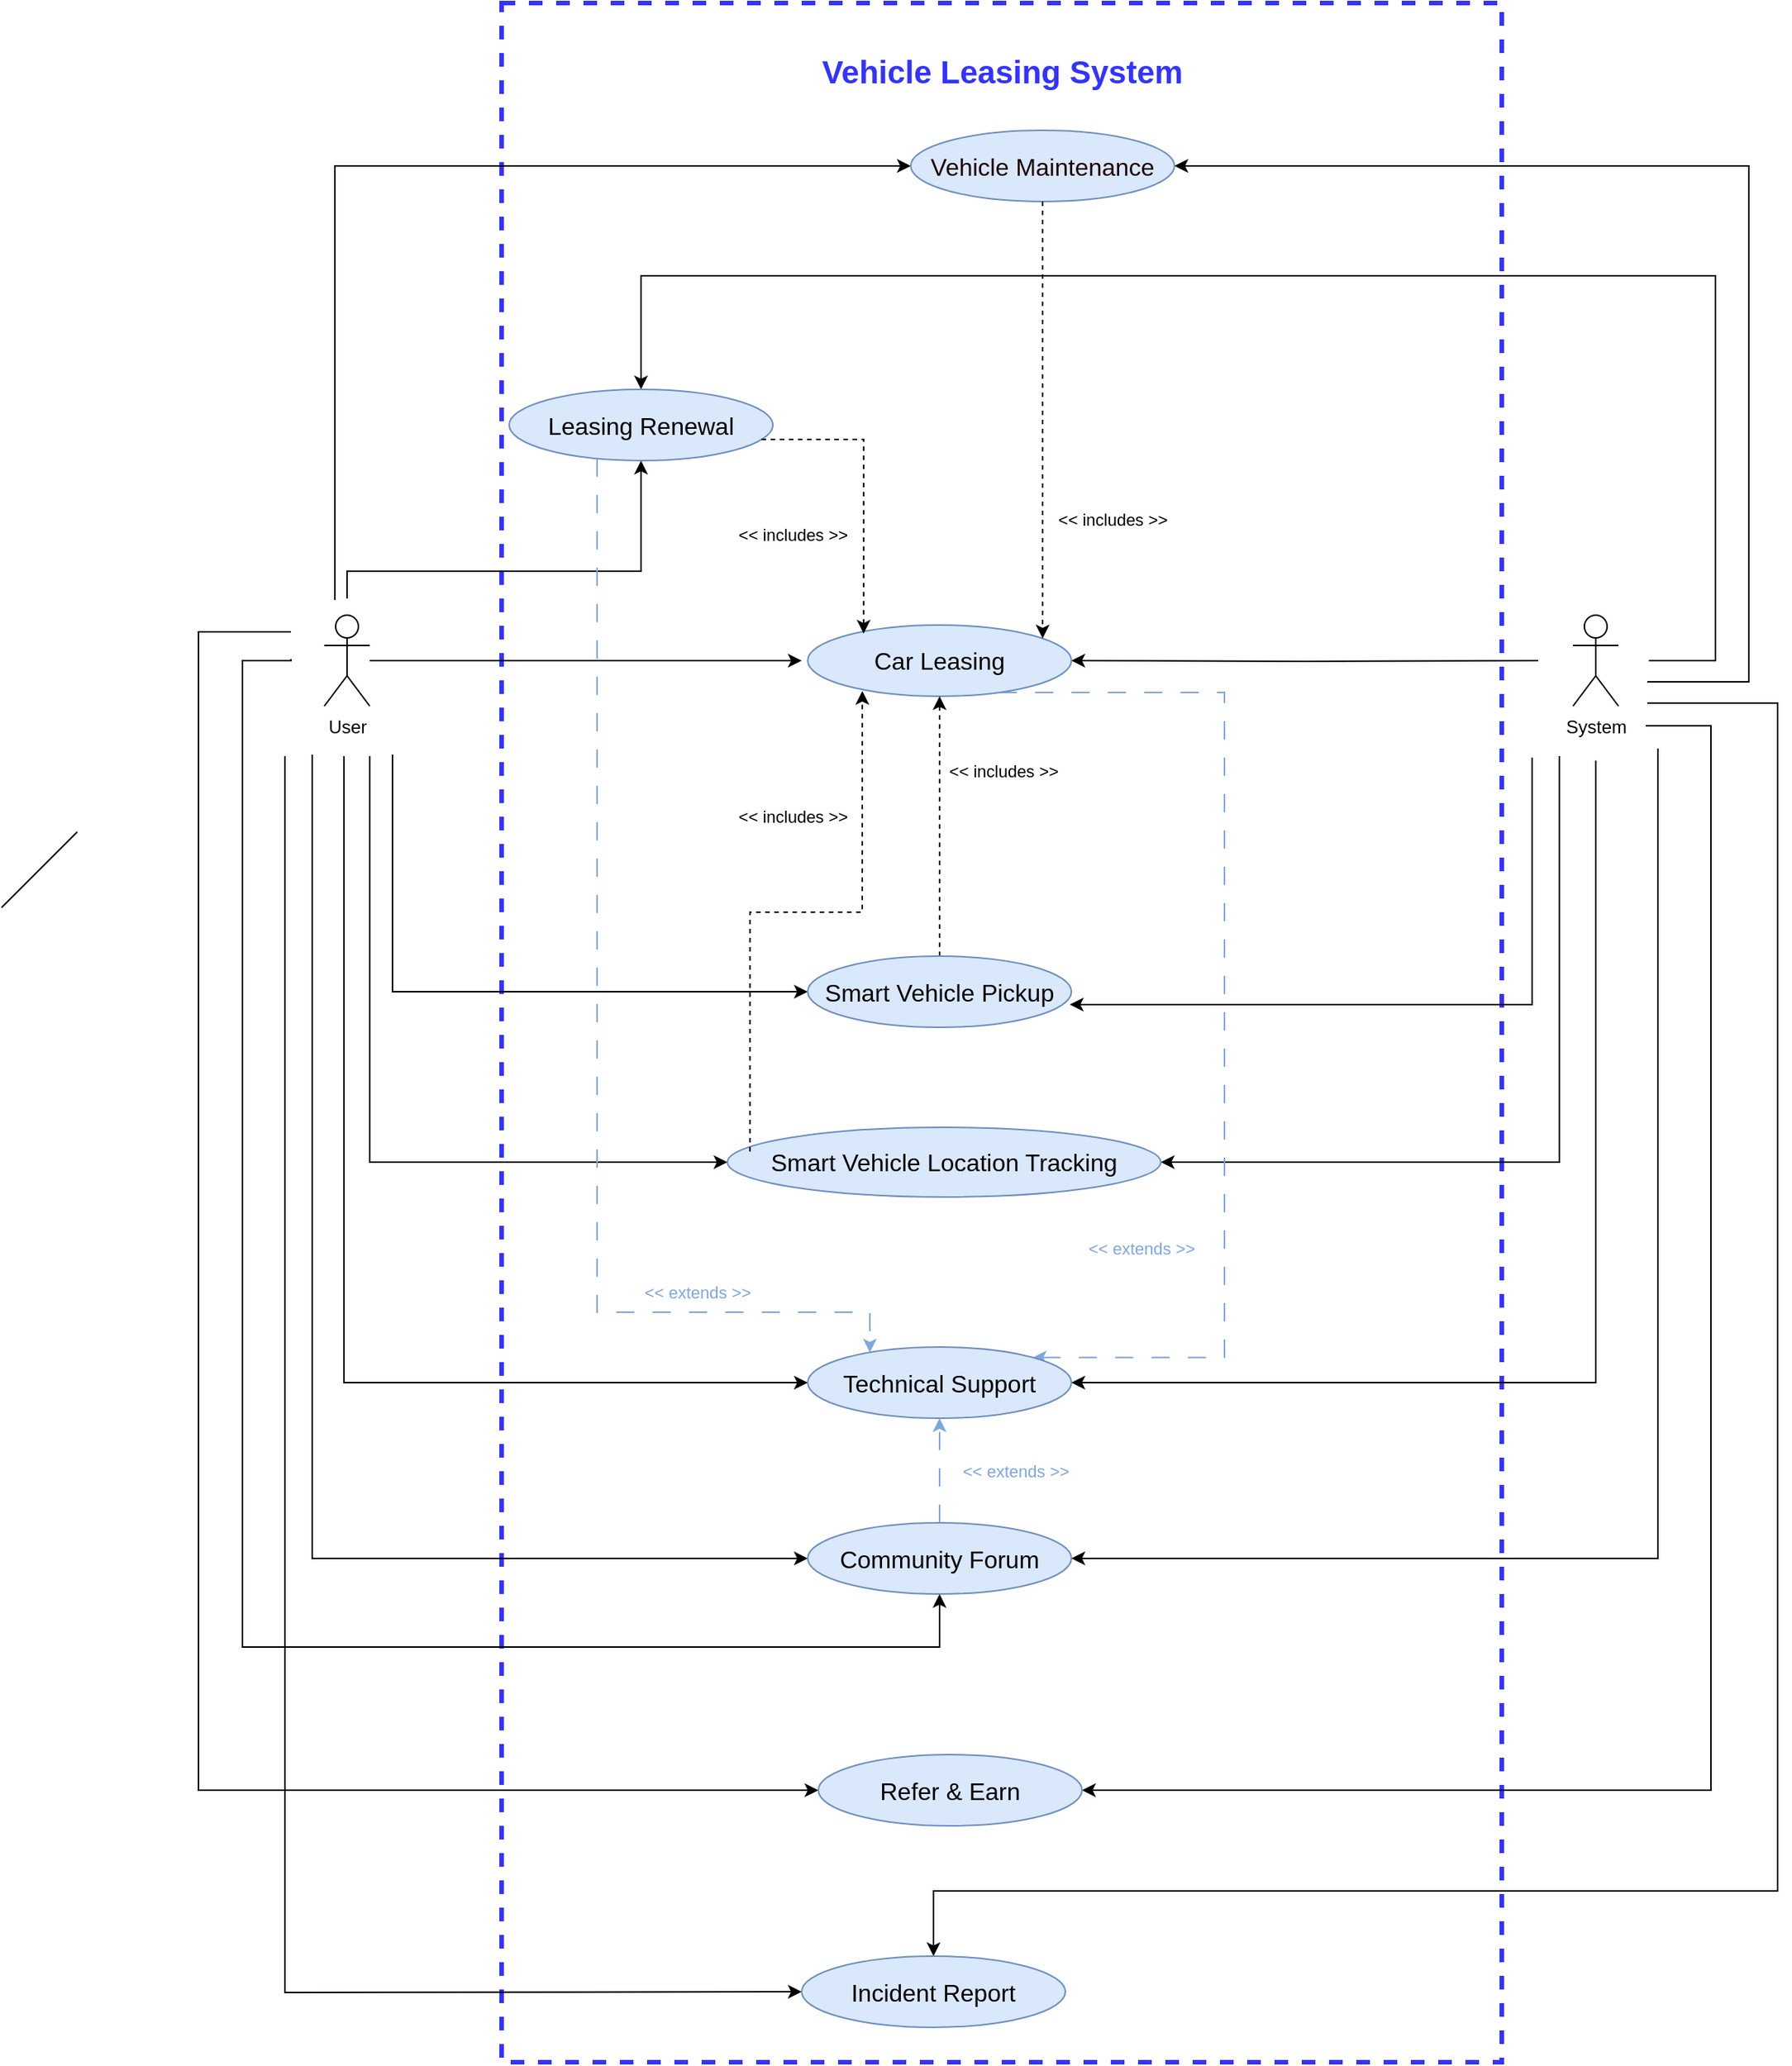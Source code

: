<mxfile version="24.2.5" type="device" pages="2">
  <diagram name="Use Case Diagram v0.1" id="3y6Z1_4csmGmZ2TnRmlC">
    <mxGraphModel dx="2685" dy="1530" grid="0" gridSize="10" guides="1" tooltips="1" connect="1" arrows="1" fold="1" page="0" pageScale="1" pageWidth="827" pageHeight="1169" math="0" shadow="0">
      <root>
        <mxCell id="0" />
        <mxCell id="1" parent="0" />
        <mxCell id="1nmPw6-PJ_FYRlz6oFzo-1" value="" style="rounded=0;whiteSpace=wrap;html=1;gradientColor=none;fillColor=none;dashed=1;strokeColor=#3333FF;shadow=0;strokeWidth=3;" parent="1" vertex="1">
          <mxGeometry x="-201" y="-240" width="660" height="1359" as="geometry" />
        </mxCell>
        <mxCell id="1nmPw6-PJ_FYRlz6oFzo-2" style="edgeStyle=orthogonalEdgeStyle;rounded=0;orthogonalLoop=1;jettySize=auto;html=1;" parent="1" source="1nmPw6-PJ_FYRlz6oFzo-10" edge="1">
          <mxGeometry relative="1" as="geometry">
            <mxPoint x="-3" y="194" as="targetPoint" />
          </mxGeometry>
        </mxCell>
        <mxCell id="1nmPw6-PJ_FYRlz6oFzo-3" style="edgeStyle=orthogonalEdgeStyle;rounded=0;orthogonalLoop=1;jettySize=auto;html=1;entryX=0;entryY=0.5;entryDx=0;entryDy=0;strokeColor=default;" parent="1" target="1nmPw6-PJ_FYRlz6oFzo-32" edge="1">
          <mxGeometry relative="1" as="geometry">
            <mxPoint x="-273" y="256" as="sourcePoint" />
            <Array as="points">
              <mxPoint x="-273" y="413" />
            </Array>
          </mxGeometry>
        </mxCell>
        <mxCell id="1nmPw6-PJ_FYRlz6oFzo-4" style="edgeStyle=orthogonalEdgeStyle;rounded=0;orthogonalLoop=1;jettySize=auto;html=1;entryX=0;entryY=0.5;entryDx=0;entryDy=0;" parent="1" target="1nmPw6-PJ_FYRlz6oFzo-33" edge="1">
          <mxGeometry relative="1" as="geometry">
            <mxPoint x="-288" y="257" as="sourcePoint" />
            <Array as="points">
              <mxPoint x="-288" y="262" />
              <mxPoint x="-288" y="525" />
            </Array>
          </mxGeometry>
        </mxCell>
        <mxCell id="1nmPw6-PJ_FYRlz6oFzo-5" style="edgeStyle=orthogonalEdgeStyle;rounded=0;orthogonalLoop=1;jettySize=auto;html=1;" parent="1" target="1nmPw6-PJ_FYRlz6oFzo-37" edge="1">
          <mxGeometry relative="1" as="geometry">
            <mxPoint x="-303" y="153" as="sourcePoint" />
            <Array as="points">
              <mxPoint x="-303" y="135" />
              <mxPoint x="-109" y="135" />
            </Array>
            <mxPoint x="-109" y="54" as="targetPoint" />
          </mxGeometry>
        </mxCell>
        <mxCell id="1nmPw6-PJ_FYRlz6oFzo-6" style="edgeStyle=orthogonalEdgeStyle;rounded=0;orthogonalLoop=1;jettySize=auto;html=1;entryX=0;entryY=0.5;entryDx=0;entryDy=0;" parent="1" target="1nmPw6-PJ_FYRlz6oFzo-34" edge="1">
          <mxGeometry relative="1" as="geometry">
            <mxPoint x="-311" y="154" as="sourcePoint" />
            <Array as="points">
              <mxPoint x="-311" y="-132" />
            </Array>
          </mxGeometry>
        </mxCell>
        <mxCell id="1nmPw6-PJ_FYRlz6oFzo-7" style="edgeStyle=orthogonalEdgeStyle;rounded=0;orthogonalLoop=1;jettySize=auto;html=1;entryX=0;entryY=0.5;entryDx=0;entryDy=0;" parent="1" target="1nmPw6-PJ_FYRlz6oFzo-38" edge="1">
          <mxGeometry relative="1" as="geometry">
            <mxPoint x="-305" y="257" as="sourcePoint" />
            <Array as="points">
              <mxPoint x="-305" y="670" />
            </Array>
          </mxGeometry>
        </mxCell>
        <mxCell id="1nmPw6-PJ_FYRlz6oFzo-8" style="edgeStyle=orthogonalEdgeStyle;rounded=0;orthogonalLoop=1;jettySize=auto;html=1;entryX=0.5;entryY=1;entryDx=0;entryDy=0;" parent="1" target="1nmPw6-PJ_FYRlz6oFzo-41" edge="1">
          <mxGeometry relative="1" as="geometry">
            <mxPoint x="-340" y="193" as="sourcePoint" />
            <Array as="points">
              <mxPoint x="-372" y="194" />
              <mxPoint x="-372" y="845" />
              <mxPoint x="88" y="845" />
            </Array>
          </mxGeometry>
        </mxCell>
        <mxCell id="1nmPw6-PJ_FYRlz6oFzo-9" style="edgeStyle=orthogonalEdgeStyle;rounded=0;orthogonalLoop=1;jettySize=auto;html=1;entryX=0;entryY=0.5;entryDx=0;entryDy=0;" parent="1" target="1nmPw6-PJ_FYRlz6oFzo-42" edge="1">
          <mxGeometry relative="1" as="geometry">
            <mxPoint x="-340" y="175" as="sourcePoint" />
            <Array as="points">
              <mxPoint x="-401" y="175" />
              <mxPoint x="-401" y="940" />
            </Array>
          </mxGeometry>
        </mxCell>
        <mxCell id="9j-JkbhJnFpWhPBEGmGr-1" style="edgeStyle=orthogonalEdgeStyle;rounded=0;orthogonalLoop=1;jettySize=auto;html=1;entryX=0;entryY=0.5;entryDx=0;entryDy=0;" edge="1" parent="1" target="1nmPw6-PJ_FYRlz6oFzo-41">
          <mxGeometry relative="1" as="geometry">
            <mxPoint x="-326" y="256" as="sourcePoint" />
            <Array as="points">
              <mxPoint x="-326" y="268" />
              <mxPoint x="-326" y="787" />
            </Array>
          </mxGeometry>
        </mxCell>
        <mxCell id="1nmPw6-PJ_FYRlz6oFzo-10" value="User" style="shape=umlActor;verticalLabelPosition=bottom;verticalAlign=top;html=1;" parent="1" vertex="1">
          <mxGeometry x="-318" y="164" width="30" height="60" as="geometry" />
        </mxCell>
        <mxCell id="1nmPw6-PJ_FYRlz6oFzo-11" style="edgeStyle=orthogonalEdgeStyle;rounded=0;orthogonalLoop=1;jettySize=auto;html=1;entryX=1;entryY=0.5;entryDx=0;entryDy=0;" parent="1" target="1nmPw6-PJ_FYRlz6oFzo-29" edge="1">
          <mxGeometry relative="1" as="geometry">
            <mxPoint x="483" y="194" as="sourcePoint" />
          </mxGeometry>
        </mxCell>
        <mxCell id="1nmPw6-PJ_FYRlz6oFzo-12" style="edgeStyle=orthogonalEdgeStyle;rounded=0;orthogonalLoop=1;jettySize=auto;html=1;targetPerimeterSpacing=3;" parent="1" edge="1">
          <mxGeometry relative="1" as="geometry">
            <mxPoint x="497" y="257" as="sourcePoint" />
            <Array as="points">
              <mxPoint x="497" y="257" />
              <mxPoint x="497" y="525" />
            </Array>
            <mxPoint x="234" y="525" as="targetPoint" />
          </mxGeometry>
        </mxCell>
        <mxCell id="1nmPw6-PJ_FYRlz6oFzo-13" style="edgeStyle=orthogonalEdgeStyle;rounded=0;orthogonalLoop=1;jettySize=auto;html=1;" parent="1" target="1nmPw6-PJ_FYRlz6oFzo-37" edge="1">
          <mxGeometry relative="1" as="geometry">
            <mxPoint x="556" y="194" as="sourcePoint" />
            <Array as="points">
              <mxPoint x="600" y="194" />
              <mxPoint x="600" y="-60" />
              <mxPoint x="-109" y="-60" />
            </Array>
          </mxGeometry>
        </mxCell>
        <mxCell id="1nmPw6-PJ_FYRlz6oFzo-14" style="edgeStyle=orthogonalEdgeStyle;rounded=0;orthogonalLoop=1;jettySize=auto;html=1;entryX=1;entryY=0.5;entryDx=0;entryDy=0;" parent="1" target="1nmPw6-PJ_FYRlz6oFzo-34" edge="1">
          <mxGeometry relative="1" as="geometry">
            <mxPoint x="555" y="208" as="sourcePoint" />
            <Array as="points">
              <mxPoint x="622" y="208" />
              <mxPoint x="622" y="-132" />
            </Array>
          </mxGeometry>
        </mxCell>
        <mxCell id="1nmPw6-PJ_FYRlz6oFzo-15" style="edgeStyle=orthogonalEdgeStyle;rounded=0;orthogonalLoop=1;jettySize=auto;html=1;entryX=1;entryY=0.5;entryDx=0;entryDy=0;" parent="1" target="1nmPw6-PJ_FYRlz6oFzo-38" edge="1">
          <mxGeometry relative="1" as="geometry">
            <mxPoint x="521" y="260" as="sourcePoint" />
            <Array as="points">
              <mxPoint x="521" y="670" />
            </Array>
          </mxGeometry>
        </mxCell>
        <mxCell id="1nmPw6-PJ_FYRlz6oFzo-16" style="edgeStyle=orthogonalEdgeStyle;rounded=0;orthogonalLoop=1;jettySize=auto;html=1;entryX=1;entryY=0.5;entryDx=0;entryDy=0;" parent="1" target="1nmPw6-PJ_FYRlz6oFzo-41" edge="1">
          <mxGeometry relative="1" as="geometry">
            <mxPoint x="562" y="252" as="sourcePoint" />
            <Array as="points">
              <mxPoint x="562" y="252" />
              <mxPoint x="562" y="787" />
            </Array>
          </mxGeometry>
        </mxCell>
        <mxCell id="1nmPw6-PJ_FYRlz6oFzo-17" style="edgeStyle=orthogonalEdgeStyle;rounded=0;orthogonalLoop=1;jettySize=auto;html=1;entryX=1;entryY=0.5;entryDx=0;entryDy=0;" parent="1" target="1nmPw6-PJ_FYRlz6oFzo-42" edge="1">
          <mxGeometry relative="1" as="geometry">
            <mxPoint x="554" y="237" as="sourcePoint" />
            <Array as="points">
              <mxPoint x="554" y="237" />
              <mxPoint x="597" y="237" />
              <mxPoint x="597" y="940" />
            </Array>
          </mxGeometry>
        </mxCell>
        <mxCell id="1nmPw6-PJ_FYRlz6oFzo-18" style="edgeStyle=orthogonalEdgeStyle;rounded=0;orthogonalLoop=1;jettySize=auto;html=1;" parent="1" target="1nmPw6-PJ_FYRlz6oFzo-43" edge="1">
          <mxGeometry relative="1" as="geometry">
            <mxPoint x="555" y="222" as="sourcePoint" />
            <Array as="points">
              <mxPoint x="555" y="222" />
              <mxPoint x="641" y="222" />
              <mxPoint x="641" y="1006" />
              <mxPoint x="84" y="1006" />
            </Array>
          </mxGeometry>
        </mxCell>
        <mxCell id="1nmPw6-PJ_FYRlz6oFzo-19" value="System" style="shape=umlActor;verticalLabelPosition=bottom;verticalAlign=top;html=1;" parent="1" vertex="1">
          <mxGeometry x="506" y="164" width="30" height="60" as="geometry" />
        </mxCell>
        <mxCell id="1nmPw6-PJ_FYRlz6oFzo-25" style="edgeStyle=0;rounded=0;orthogonalLoop=1;jettySize=auto;html=1;entryX=0;entryY=0.5;entryDx=0;entryDy=0;" parent="1" target="1nmPw6-PJ_FYRlz6oFzo-43" edge="1">
          <mxGeometry relative="1" as="geometry">
            <mxPoint x="-344" y="257" as="sourcePoint" />
            <Array as="points">
              <mxPoint x="-344" y="1073" />
            </Array>
          </mxGeometry>
        </mxCell>
        <mxCell id="1nmPw6-PJ_FYRlz6oFzo-27" style="edgeStyle=orthogonalEdgeStyle;rounded=0;orthogonalLoop=1;jettySize=auto;html=1;entryX=1;entryY=0;entryDx=0;entryDy=0;dashed=1;dashPattern=12 12;strokeColor=#7EA6E0;" parent="1" source="1nmPw6-PJ_FYRlz6oFzo-29" target="1nmPw6-PJ_FYRlz6oFzo-38" edge="1">
          <mxGeometry relative="1" as="geometry">
            <Array as="points">
              <mxPoint x="276" y="215" />
              <mxPoint x="276" y="654" />
            </Array>
          </mxGeometry>
        </mxCell>
        <mxCell id="1nmPw6-PJ_FYRlz6oFzo-28" value="&lt;span style=&quot;color: rgb(126, 166, 224);&quot;&gt;&amp;lt;&amp;lt; extends &amp;gt;&amp;gt;&lt;/span&gt;" style="edgeLabel;html=1;align=center;verticalAlign=middle;resizable=0;points=[];" parent="1nmPw6-PJ_FYRlz6oFzo-27" vertex="1" connectable="0">
          <mxGeometry x="0.385" y="-4" relative="1" as="geometry">
            <mxPoint x="-51" y="21" as="offset" />
          </mxGeometry>
        </mxCell>
        <mxCell id="1nmPw6-PJ_FYRlz6oFzo-29" value="&lt;span style=&quot;text-align: start; font-size: 12pt; font-family: Calibri, sans-serif;&quot; lang=&quot;EN-US&quot;&gt;Car Leasing&lt;/span&gt;&lt;span style=&quot;font-size: medium; text-align: start;&quot;&gt;&lt;/span&gt;" style="ellipse;whiteSpace=wrap;html=1;align=center;fillColor=#dae8fc;strokeColor=#6c8ebf;" parent="1" vertex="1">
          <mxGeometry x="1" y="170.5" width="174" height="47" as="geometry" />
        </mxCell>
        <mxCell id="1nmPw6-PJ_FYRlz6oFzo-30" style="edgeStyle=orthogonalEdgeStyle;rounded=0;orthogonalLoop=1;jettySize=auto;html=1;entryX=0.5;entryY=1;entryDx=0;entryDy=0;dashed=1;" parent="1" source="1nmPw6-PJ_FYRlz6oFzo-32" target="1nmPw6-PJ_FYRlz6oFzo-29" edge="1">
          <mxGeometry relative="1" as="geometry" />
        </mxCell>
        <mxCell id="1nmPw6-PJ_FYRlz6oFzo-31" value="&amp;lt;&amp;lt; includes &amp;gt;&amp;gt;" style="edgeLabel;html=1;align=center;verticalAlign=middle;resizable=0;points=[];" parent="1nmPw6-PJ_FYRlz6oFzo-30" vertex="1" connectable="0">
          <mxGeometry x="0.017" y="3" relative="1" as="geometry">
            <mxPoint x="45" y="-35" as="offset" />
          </mxGeometry>
        </mxCell>
        <mxCell id="1nmPw6-PJ_FYRlz6oFzo-32" value="&lt;span style=&quot;text-align: start; font-size: 12pt; font-family: Calibri, sans-serif;&quot; lang=&quot;EN-US&quot;&gt;Smart Vehicle Pickup&lt;/span&gt;&lt;span style=&quot;font-size: medium; text-align: start;&quot;&gt;&lt;/span&gt;&lt;br&gt;&lt;span style=&quot;font-size: medium; text-align: start;&quot;&gt;&lt;/span&gt;" style="ellipse;whiteSpace=wrap;html=1;align=center;fillColor=#dae8fc;strokeColor=#6c8ebf;" parent="1" vertex="1">
          <mxGeometry x="1" y="389" width="174" height="47" as="geometry" />
        </mxCell>
        <mxCell id="1nmPw6-PJ_FYRlz6oFzo-33" value="&lt;span style=&quot;text-align: start; font-size: 12pt; font-family: Calibri, sans-serif;&quot; lang=&quot;EN-US&quot;&gt;Smart Vehicle Location Tracking&lt;/span&gt;&lt;span style=&quot;font-size: medium; text-align: start;&quot;&gt;&lt;/span&gt;&lt;br&gt;&lt;span style=&quot;font-size: medium; text-align: start;&quot;&gt;&lt;/span&gt;" style="ellipse;whiteSpace=wrap;html=1;align=center;fillColor=#dae8fc;strokeColor=#6c8ebf;" parent="1" vertex="1">
          <mxGeometry x="-52" y="502" width="286" height="46" as="geometry" />
        </mxCell>
        <mxCell id="1nmPw6-PJ_FYRlz6oFzo-34" value="&lt;span style=&quot;text-align: start; font-size: 12pt; font-family: Calibri, sans-serif;&quot; lang=&quot;EN-US&quot;&gt;&lt;font color=&quot;#1f0000&quot;&gt;Vehicle&lt;b style=&quot;&quot;&gt; &lt;/b&gt;Maintenance&lt;/font&gt;&lt;/span&gt;&lt;span style=&quot;font-size: medium; text-align: start;&quot;&gt;&lt;/span&gt;&lt;br&gt;&lt;span style=&quot;font-size: medium; text-align: start;&quot;&gt;&lt;/span&gt;" style="ellipse;whiteSpace=wrap;html=1;align=center;fillColor=#dae8fc;strokeColor=#6c8ebf;" parent="1" vertex="1">
          <mxGeometry x="69" y="-156" width="174" height="47" as="geometry" />
        </mxCell>
        <mxCell id="1nmPw6-PJ_FYRlz6oFzo-35" style="edgeStyle=orthogonalEdgeStyle;rounded=0;orthogonalLoop=1;jettySize=auto;html=1;dashed=1;dashPattern=12 12;strokeColor=#7EA6E0;" parent="1" source="1nmPw6-PJ_FYRlz6oFzo-37" target="1nmPw6-PJ_FYRlz6oFzo-38" edge="1">
          <mxGeometry relative="1" as="geometry">
            <Array as="points">
              <mxPoint x="-138" y="624" />
              <mxPoint x="42" y="624" />
            </Array>
          </mxGeometry>
        </mxCell>
        <mxCell id="1nmPw6-PJ_FYRlz6oFzo-36" value="&lt;font color=&quot;#7ea6e0&quot;&gt;&amp;lt;&amp;lt; extends &amp;gt;&amp;gt;&lt;/font&gt;" style="edgeLabel;html=1;align=center;verticalAlign=middle;resizable=0;points=[];" parent="1nmPw6-PJ_FYRlz6oFzo-35" vertex="1" connectable="0">
          <mxGeometry x="0.332" y="-2" relative="1" as="geometry">
            <mxPoint x="68" y="37" as="offset" />
          </mxGeometry>
        </mxCell>
        <mxCell id="1nmPw6-PJ_FYRlz6oFzo-37" value="&lt;span style=&quot;text-align: start; font-size: 12pt; font-family: Calibri, sans-serif;&quot; lang=&quot;EN-US&quot;&gt;Leasing Renewal&lt;/span&gt;&lt;span style=&quot;font-size: medium; text-align: start;&quot;&gt;&lt;/span&gt;&lt;br&gt;&lt;span style=&quot;font-size: medium; text-align: start;&quot;&gt;&lt;/span&gt;" style="ellipse;whiteSpace=wrap;html=1;align=center;fillColor=#dae8fc;strokeColor=#6c8ebf;" parent="1" vertex="1">
          <mxGeometry x="-196" y="15" width="174" height="47" as="geometry" />
        </mxCell>
        <mxCell id="1nmPw6-PJ_FYRlz6oFzo-38" value="&lt;span style=&quot;text-align: start; font-size: 12pt; font-family: Calibri, sans-serif;&quot; lang=&quot;EN-US&quot;&gt;Technical Support&lt;/span&gt;&lt;span style=&quot;font-size: medium; text-align: start;&quot;&gt;&lt;/span&gt;&lt;br&gt;&lt;span style=&quot;font-size: medium; text-align: start;&quot;&gt;&lt;/span&gt;" style="ellipse;whiteSpace=wrap;html=1;align=center;fillColor=#dae8fc;strokeColor=#6c8ebf;" parent="1" vertex="1">
          <mxGeometry x="1" y="647" width="174" height="47" as="geometry" />
        </mxCell>
        <mxCell id="1nmPw6-PJ_FYRlz6oFzo-39" style="edgeStyle=orthogonalEdgeStyle;rounded=0;orthogonalLoop=1;jettySize=auto;html=1;entryX=0.5;entryY=1;entryDx=0;entryDy=0;dashed=1;dashPattern=12 12;strokeColor=#7EA6E0;" parent="1" source="1nmPw6-PJ_FYRlz6oFzo-41" target="1nmPw6-PJ_FYRlz6oFzo-38" edge="1">
          <mxGeometry relative="1" as="geometry" />
        </mxCell>
        <mxCell id="1nmPw6-PJ_FYRlz6oFzo-40" value="&lt;span style=&quot;color: rgb(126, 166, 224);&quot;&gt;&amp;lt;&amp;lt; extends &amp;gt;&amp;gt;&lt;/span&gt;" style="edgeLabel;html=1;align=center;verticalAlign=middle;resizable=0;points=[];" parent="1nmPw6-PJ_FYRlz6oFzo-39" vertex="1" connectable="0">
          <mxGeometry x="0.17" relative="1" as="geometry">
            <mxPoint x="50" y="6" as="offset" />
          </mxGeometry>
        </mxCell>
        <mxCell id="1nmPw6-PJ_FYRlz6oFzo-41" value="&lt;p style=&quot;margin: 0cm; font-size: 12pt; font-family: Calibri, sans-serif; text-align: start;&quot; class=&quot;MsoNormal&quot;&gt;&lt;span lang=&quot;EN-US&quot;&gt;Community Forum&lt;/span&gt;&lt;/p&gt;&lt;span style=&quot;font-size: medium; text-align: start;&quot;&gt;&lt;/span&gt;" style="ellipse;whiteSpace=wrap;html=1;align=center;fillColor=#dae8fc;strokeColor=#6c8ebf;" parent="1" vertex="1">
          <mxGeometry x="1" y="763" width="174" height="47" as="geometry" />
        </mxCell>
        <mxCell id="1nmPw6-PJ_FYRlz6oFzo-42" value="&lt;span style=&quot;text-align: start; font-size: 12pt; font-family: Calibri, sans-serif;&quot; lang=&quot;EN-US&quot;&gt;Refer &amp;amp; Earn&lt;/span&gt;&lt;span style=&quot;font-size: medium; text-align: start;&quot;&gt;&lt;/span&gt;&lt;br&gt;&lt;span style=&quot;font-size: medium; text-align: start;&quot;&gt;&lt;/span&gt;" style="ellipse;whiteSpace=wrap;html=1;align=center;fillColor=#dae8fc;strokeColor=#6c8ebf;" parent="1" vertex="1">
          <mxGeometry x="8" y="916" width="174" height="47" as="geometry" />
        </mxCell>
        <mxCell id="1nmPw6-PJ_FYRlz6oFzo-43" value="&lt;span style=&quot;text-align: start; font-size: 12pt; font-family: Calibri, sans-serif;&quot; lang=&quot;EN-US&quot;&gt;Incident Report&lt;/span&gt;&lt;span style=&quot;font-size: medium; text-align: start;&quot;&gt;&lt;/span&gt;&lt;br&gt;&lt;span style=&quot;font-size: medium; text-align: start;&quot;&gt;&lt;/span&gt;" style="ellipse;whiteSpace=wrap;html=1;align=center;fillColor=#dae8fc;strokeColor=#6c8ebf;" parent="1" vertex="1">
          <mxGeometry x="-3" y="1049" width="174" height="47" as="geometry" />
        </mxCell>
        <mxCell id="1nmPw6-PJ_FYRlz6oFzo-44" style="edgeStyle=orthogonalEdgeStyle;rounded=0;orthogonalLoop=1;jettySize=auto;html=1;entryX=0.994;entryY=0.681;entryDx=0;entryDy=0;entryPerimeter=0;startArrow=none;startFill=0;" parent="1" target="1nmPw6-PJ_FYRlz6oFzo-32" edge="1">
          <mxGeometry relative="1" as="geometry">
            <mxPoint x="479" y="258" as="sourcePoint" />
            <Array as="points">
              <mxPoint x="479" y="258" />
              <mxPoint x="479" y="421" />
            </Array>
          </mxGeometry>
        </mxCell>
        <mxCell id="1nmPw6-PJ_FYRlz6oFzo-45" style="edgeStyle=orthogonalEdgeStyle;rounded=0;orthogonalLoop=1;jettySize=auto;html=1;exitX=0.052;exitY=0.348;exitDx=0;exitDy=0;entryX=0.207;entryY=0.926;entryDx=0;entryDy=0;entryPerimeter=0;exitPerimeter=0;dashed=1;" parent="1" source="1nmPw6-PJ_FYRlz6oFzo-33" target="1nmPw6-PJ_FYRlz6oFzo-29" edge="1">
          <mxGeometry relative="1" as="geometry">
            <Array as="points">
              <mxPoint x="-37" y="360" />
              <mxPoint x="37" y="360" />
            </Array>
          </mxGeometry>
        </mxCell>
        <mxCell id="1nmPw6-PJ_FYRlz6oFzo-46" value="&amp;lt;&amp;lt; includes &amp;gt;&amp;gt;" style="edgeLabel;html=1;align=center;verticalAlign=middle;resizable=0;points=[];" parent="1nmPw6-PJ_FYRlz6oFzo-45" vertex="1" connectable="0">
          <mxGeometry x="0.569" y="1" relative="1" as="geometry">
            <mxPoint x="-45" y="1" as="offset" />
          </mxGeometry>
        </mxCell>
        <mxCell id="1nmPw6-PJ_FYRlz6oFzo-48" style="edgeStyle=orthogonalEdgeStyle;rounded=0;orthogonalLoop=1;jettySize=auto;html=1;entryX=0.212;entryY=0.12;entryDx=0;entryDy=0;entryPerimeter=0;dashed=1;" parent="1" source="1nmPw6-PJ_FYRlz6oFzo-37" target="1nmPw6-PJ_FYRlz6oFzo-29" edge="1">
          <mxGeometry relative="1" as="geometry">
            <Array as="points">
              <mxPoint x="38" y="48" />
            </Array>
          </mxGeometry>
        </mxCell>
        <mxCell id="1nmPw6-PJ_FYRlz6oFzo-49" value="&amp;lt;&amp;lt; includes &amp;gt;&amp;gt;" style="edgeLabel;html=1;align=center;verticalAlign=middle;resizable=0;points=[];" parent="1nmPw6-PJ_FYRlz6oFzo-48" vertex="1" connectable="0">
          <mxGeometry x="0.206" relative="1" as="geometry">
            <mxPoint x="-47" y="12" as="offset" />
          </mxGeometry>
        </mxCell>
        <mxCell id="1nmPw6-PJ_FYRlz6oFzo-50" style="edgeStyle=orthogonalEdgeStyle;rounded=0;orthogonalLoop=1;jettySize=auto;html=1;dashed=1;" parent="1" source="1nmPw6-PJ_FYRlz6oFzo-34" target="1nmPw6-PJ_FYRlz6oFzo-29" edge="1">
          <mxGeometry relative="1" as="geometry">
            <Array as="points">
              <mxPoint x="156" y="104" />
              <mxPoint x="156" y="104" />
            </Array>
          </mxGeometry>
        </mxCell>
        <mxCell id="1nmPw6-PJ_FYRlz6oFzo-51" value="&amp;lt;&amp;lt; includes &amp;gt;&amp;gt;" style="edgeLabel;html=1;align=center;verticalAlign=middle;resizable=0;points=[];" parent="1nmPw6-PJ_FYRlz6oFzo-50" vertex="1" connectable="0">
          <mxGeometry x="0.597" relative="1" as="geometry">
            <mxPoint x="46" y="-20" as="offset" />
          </mxGeometry>
        </mxCell>
        <mxCell id="1nmPw6-PJ_FYRlz6oFzo-54" value="&lt;font color=&quot;#3333ff&quot; style=&quot;font-size: 21px;&quot;&gt;Vehicle Leasing System&lt;/font&gt;" style="text;html=1;align=center;verticalAlign=middle;resizable=0;points=[];autosize=1;strokeColor=none;fillColor=none;fontStyle=1" parent="1" vertex="1">
          <mxGeometry x="8" y="-214" width="241" height="37" as="geometry" />
        </mxCell>
        <mxCell id="9j-JkbhJnFpWhPBEGmGr-3" value="" style="endArrow=none;html=1;rounded=0;" edge="1" parent="1">
          <mxGeometry width="50" height="50" relative="1" as="geometry">
            <mxPoint x="-531" y="357" as="sourcePoint" />
            <mxPoint x="-481" y="307" as="targetPoint" />
          </mxGeometry>
        </mxCell>
      </root>
    </mxGraphModel>
  </diagram>
  <diagram id="EpvPYPvEsoTVNPhgrY0J" name="Use Case Diagram v0.2">
    <mxGraphModel dx="2993" dy="1954" grid="0" gridSize="10" guides="1" tooltips="1" connect="1" arrows="1" fold="1" page="0" pageScale="1" pageWidth="827" pageHeight="1169" math="0" shadow="0">
      <root>
        <mxCell id="0" />
        <mxCell id="1" parent="0" />
        <mxCell id="KqMo2AfvxEOdm-pTxCE4-1" value="" style="rounded=0;whiteSpace=wrap;html=1;gradientColor=none;fillColor=none;dashed=1;strokeColor=#3333FF;shadow=0;strokeWidth=3;" vertex="1" parent="1">
          <mxGeometry x="-201" y="-240" width="660" height="1359" as="geometry" />
        </mxCell>
        <mxCell id="KqMo2AfvxEOdm-pTxCE4-11" value="User" style="shape=umlActor;verticalLabelPosition=bottom;verticalAlign=top;html=1;" vertex="1" parent="1">
          <mxGeometry x="-318" y="164" width="30" height="60" as="geometry" />
        </mxCell>
        <mxCell id="KqMo2AfvxEOdm-pTxCE4-20" value="System" style="shape=umlActor;verticalLabelPosition=bottom;verticalAlign=top;html=1;" vertex="1" parent="1">
          <mxGeometry x="506" y="164" width="30" height="60" as="geometry" />
        </mxCell>
        <mxCell id="KqMo2AfvxEOdm-pTxCE4-22" style="edgeStyle=orthogonalEdgeStyle;rounded=0;orthogonalLoop=1;jettySize=auto;html=1;entryX=1;entryY=0;entryDx=0;entryDy=0;dashed=1;dashPattern=12 12;strokeColor=#7EA6E0;" edge="1" parent="1" source="KqMo2AfvxEOdm-pTxCE4-24" target="KqMo2AfvxEOdm-pTxCE4-33">
          <mxGeometry relative="1" as="geometry">
            <Array as="points">
              <mxPoint x="276" y="215" />
              <mxPoint x="276" y="654" />
            </Array>
          </mxGeometry>
        </mxCell>
        <mxCell id="KqMo2AfvxEOdm-pTxCE4-23" value="&lt;span style=&quot;color: rgb(126, 166, 224);&quot;&gt;&amp;lt;&amp;lt; extends &amp;gt;&amp;gt;&lt;/span&gt;" style="edgeLabel;html=1;align=center;verticalAlign=middle;resizable=0;points=[];" vertex="1" connectable="0" parent="KqMo2AfvxEOdm-pTxCE4-22">
          <mxGeometry x="0.385" y="-4" relative="1" as="geometry">
            <mxPoint x="-51" y="21" as="offset" />
          </mxGeometry>
        </mxCell>
        <mxCell id="KqMo2AfvxEOdm-pTxCE4-24" value="&lt;span style=&quot;text-align: start; font-size: 12pt; font-family: Calibri, sans-serif;&quot; lang=&quot;EN-US&quot;&gt;Car Leasing&lt;/span&gt;&lt;span style=&quot;font-size: medium; text-align: start;&quot;&gt;&lt;/span&gt;" style="ellipse;whiteSpace=wrap;html=1;align=center;fillColor=#dae8fc;strokeColor=#6c8ebf;" vertex="1" parent="1">
          <mxGeometry x="1" y="170.5" width="174" height="47" as="geometry" />
        </mxCell>
        <mxCell id="KqMo2AfvxEOdm-pTxCE4-25" style="edgeStyle=orthogonalEdgeStyle;rounded=0;orthogonalLoop=1;jettySize=auto;html=1;entryX=0.5;entryY=1;entryDx=0;entryDy=0;dashed=1;" edge="1" parent="1" source="KqMo2AfvxEOdm-pTxCE4-27" target="KqMo2AfvxEOdm-pTxCE4-24">
          <mxGeometry relative="1" as="geometry" />
        </mxCell>
        <mxCell id="KqMo2AfvxEOdm-pTxCE4-26" value="&amp;lt;&amp;lt; includes &amp;gt;&amp;gt;" style="edgeLabel;html=1;align=center;verticalAlign=middle;resizable=0;points=[];" vertex="1" connectable="0" parent="KqMo2AfvxEOdm-pTxCE4-25">
          <mxGeometry x="0.017" y="3" relative="1" as="geometry">
            <mxPoint x="45" y="-35" as="offset" />
          </mxGeometry>
        </mxCell>
        <mxCell id="KqMo2AfvxEOdm-pTxCE4-27" value="&lt;span style=&quot;text-align: start; font-size: 12pt; font-family: Calibri, sans-serif;&quot; lang=&quot;EN-US&quot;&gt;Smart Vehicle Pickup&lt;/span&gt;&lt;span style=&quot;font-size: medium; text-align: start;&quot;&gt;&lt;/span&gt;&lt;br&gt;&lt;span style=&quot;font-size: medium; text-align: start;&quot;&gt;&lt;/span&gt;" style="ellipse;whiteSpace=wrap;html=1;align=center;fillColor=#dae8fc;strokeColor=#6c8ebf;" vertex="1" parent="1">
          <mxGeometry x="1" y="389" width="174" height="47" as="geometry" />
        </mxCell>
        <mxCell id="KqMo2AfvxEOdm-pTxCE4-28" value="&lt;span style=&quot;text-align: start; font-size: 12pt; font-family: Calibri, sans-serif;&quot; lang=&quot;EN-US&quot;&gt;Smart Vehicle Location Tracking&lt;/span&gt;&lt;span style=&quot;font-size: medium; text-align: start;&quot;&gt;&lt;/span&gt;&lt;br&gt;&lt;span style=&quot;font-size: medium; text-align: start;&quot;&gt;&lt;/span&gt;" style="ellipse;whiteSpace=wrap;html=1;align=center;fillColor=#dae8fc;strokeColor=#6c8ebf;" vertex="1" parent="1">
          <mxGeometry x="-52" y="502" width="286" height="46" as="geometry" />
        </mxCell>
        <mxCell id="KqMo2AfvxEOdm-pTxCE4-29" value="&lt;span style=&quot;text-align: start; font-size: 12pt; font-family: Calibri, sans-serif;&quot; lang=&quot;EN-US&quot;&gt;&lt;font color=&quot;#1f0000&quot;&gt;Vehicle&lt;b style=&quot;&quot;&gt; &lt;/b&gt;Maintenance&lt;/font&gt;&lt;/span&gt;&lt;span style=&quot;font-size: medium; text-align: start;&quot;&gt;&lt;/span&gt;&lt;br&gt;&lt;span style=&quot;font-size: medium; text-align: start;&quot;&gt;&lt;/span&gt;" style="ellipse;whiteSpace=wrap;html=1;align=center;fillColor=#dae8fc;strokeColor=#6c8ebf;" vertex="1" parent="1">
          <mxGeometry x="69" y="-156" width="174" height="47" as="geometry" />
        </mxCell>
        <mxCell id="KqMo2AfvxEOdm-pTxCE4-30" style="edgeStyle=orthogonalEdgeStyle;rounded=0;orthogonalLoop=1;jettySize=auto;html=1;dashed=1;dashPattern=12 12;strokeColor=#7EA6E0;" edge="1" parent="1" source="KqMo2AfvxEOdm-pTxCE4-32" target="KqMo2AfvxEOdm-pTxCE4-33">
          <mxGeometry relative="1" as="geometry">
            <Array as="points">
              <mxPoint x="-138" y="624" />
              <mxPoint x="42" y="624" />
            </Array>
          </mxGeometry>
        </mxCell>
        <mxCell id="KqMo2AfvxEOdm-pTxCE4-31" value="&lt;font color=&quot;#7ea6e0&quot;&gt;&amp;lt;&amp;lt; extends &amp;gt;&amp;gt;&lt;/font&gt;" style="edgeLabel;html=1;align=center;verticalAlign=middle;resizable=0;points=[];" vertex="1" connectable="0" parent="KqMo2AfvxEOdm-pTxCE4-30">
          <mxGeometry x="0.332" y="-2" relative="1" as="geometry">
            <mxPoint x="68" y="37" as="offset" />
          </mxGeometry>
        </mxCell>
        <mxCell id="KqMo2AfvxEOdm-pTxCE4-32" value="&lt;span style=&quot;text-align: start; font-size: 12pt; font-family: Calibri, sans-serif;&quot; lang=&quot;EN-US&quot;&gt;Leasing Renewal&lt;/span&gt;&lt;span style=&quot;font-size: medium; text-align: start;&quot;&gt;&lt;/span&gt;&lt;br&gt;&lt;span style=&quot;font-size: medium; text-align: start;&quot;&gt;&lt;/span&gt;" style="ellipse;whiteSpace=wrap;html=1;align=center;fillColor=#dae8fc;strokeColor=#6c8ebf;" vertex="1" parent="1">
          <mxGeometry x="-196" y="15" width="174" height="47" as="geometry" />
        </mxCell>
        <mxCell id="KqMo2AfvxEOdm-pTxCE4-33" value="&lt;span style=&quot;text-align: start; font-size: 12pt; font-family: Calibri, sans-serif;&quot; lang=&quot;EN-US&quot;&gt;Technical Support&lt;/span&gt;&lt;span style=&quot;font-size: medium; text-align: start;&quot;&gt;&lt;/span&gt;&lt;br&gt;&lt;span style=&quot;font-size: medium; text-align: start;&quot;&gt;&lt;/span&gt;" style="ellipse;whiteSpace=wrap;html=1;align=center;fillColor=#dae8fc;strokeColor=#6c8ebf;" vertex="1" parent="1">
          <mxGeometry x="1" y="647" width="174" height="47" as="geometry" />
        </mxCell>
        <mxCell id="KqMo2AfvxEOdm-pTxCE4-34" style="edgeStyle=orthogonalEdgeStyle;rounded=0;orthogonalLoop=1;jettySize=auto;html=1;entryX=0.5;entryY=1;entryDx=0;entryDy=0;dashed=1;dashPattern=12 12;strokeColor=#7EA6E0;" edge="1" parent="1" source="KqMo2AfvxEOdm-pTxCE4-36" target="KqMo2AfvxEOdm-pTxCE4-33">
          <mxGeometry relative="1" as="geometry" />
        </mxCell>
        <mxCell id="KqMo2AfvxEOdm-pTxCE4-35" value="&lt;span style=&quot;color: rgb(126, 166, 224);&quot;&gt;&amp;lt;&amp;lt; extends &amp;gt;&amp;gt;&lt;/span&gt;" style="edgeLabel;html=1;align=center;verticalAlign=middle;resizable=0;points=[];" vertex="1" connectable="0" parent="KqMo2AfvxEOdm-pTxCE4-34">
          <mxGeometry x="0.17" relative="1" as="geometry">
            <mxPoint x="50" y="6" as="offset" />
          </mxGeometry>
        </mxCell>
        <mxCell id="KqMo2AfvxEOdm-pTxCE4-36" value="&lt;p style=&quot;margin: 0cm; font-size: 12pt; font-family: Calibri, sans-serif; text-align: start;&quot; class=&quot;MsoNormal&quot;&gt;&lt;span lang=&quot;EN-US&quot;&gt;Community Forum&lt;/span&gt;&lt;/p&gt;&lt;span style=&quot;font-size: medium; text-align: start;&quot;&gt;&lt;/span&gt;" style="ellipse;whiteSpace=wrap;html=1;align=center;fillColor=#dae8fc;strokeColor=#6c8ebf;" vertex="1" parent="1">
          <mxGeometry x="1" y="763" width="174" height="47" as="geometry" />
        </mxCell>
        <mxCell id="KqMo2AfvxEOdm-pTxCE4-37" value="&lt;span style=&quot;text-align: start; font-size: 12pt; font-family: Calibri, sans-serif;&quot; lang=&quot;EN-US&quot;&gt;Refer &amp;amp; Earn&lt;/span&gt;&lt;span style=&quot;font-size: medium; text-align: start;&quot;&gt;&lt;/span&gt;&lt;br&gt;&lt;span style=&quot;font-size: medium; text-align: start;&quot;&gt;&lt;/span&gt;" style="ellipse;whiteSpace=wrap;html=1;align=center;fillColor=#dae8fc;strokeColor=#6c8ebf;" vertex="1" parent="1">
          <mxGeometry x="8" y="916" width="174" height="47" as="geometry" />
        </mxCell>
        <mxCell id="KqMo2AfvxEOdm-pTxCE4-38" value="&lt;span style=&quot;text-align: start; font-size: 12pt; font-family: Calibri, sans-serif;&quot; lang=&quot;EN-US&quot;&gt;Incident Report&lt;/span&gt;&lt;span style=&quot;font-size: medium; text-align: start;&quot;&gt;&lt;/span&gt;&lt;br&gt;&lt;span style=&quot;font-size: medium; text-align: start;&quot;&gt;&lt;/span&gt;" style="ellipse;whiteSpace=wrap;html=1;align=center;fillColor=#dae8fc;strokeColor=#6c8ebf;" vertex="1" parent="1">
          <mxGeometry x="-3" y="1049" width="174" height="47" as="geometry" />
        </mxCell>
        <mxCell id="KqMo2AfvxEOdm-pTxCE4-40" style="edgeStyle=orthogonalEdgeStyle;rounded=0;orthogonalLoop=1;jettySize=auto;html=1;exitX=0.052;exitY=0.348;exitDx=0;exitDy=0;entryX=0.207;entryY=0.926;entryDx=0;entryDy=0;entryPerimeter=0;exitPerimeter=0;dashed=1;" edge="1" parent="1" source="KqMo2AfvxEOdm-pTxCE4-28" target="KqMo2AfvxEOdm-pTxCE4-24">
          <mxGeometry relative="1" as="geometry">
            <Array as="points">
              <mxPoint x="-37" y="360" />
              <mxPoint x="37" y="360" />
            </Array>
          </mxGeometry>
        </mxCell>
        <mxCell id="KqMo2AfvxEOdm-pTxCE4-41" value="&amp;lt;&amp;lt; includes &amp;gt;&amp;gt;" style="edgeLabel;html=1;align=center;verticalAlign=middle;resizable=0;points=[];" vertex="1" connectable="0" parent="KqMo2AfvxEOdm-pTxCE4-40">
          <mxGeometry x="0.569" y="1" relative="1" as="geometry">
            <mxPoint x="-45" y="1" as="offset" />
          </mxGeometry>
        </mxCell>
        <mxCell id="KqMo2AfvxEOdm-pTxCE4-42" style="edgeStyle=orthogonalEdgeStyle;rounded=0;orthogonalLoop=1;jettySize=auto;html=1;entryX=0.212;entryY=0.12;entryDx=0;entryDy=0;entryPerimeter=0;dashed=1;" edge="1" parent="1" source="KqMo2AfvxEOdm-pTxCE4-32" target="KqMo2AfvxEOdm-pTxCE4-24">
          <mxGeometry relative="1" as="geometry">
            <Array as="points">
              <mxPoint x="38" y="48" />
            </Array>
          </mxGeometry>
        </mxCell>
        <mxCell id="KqMo2AfvxEOdm-pTxCE4-43" value="&amp;lt;&amp;lt; includes &amp;gt;&amp;gt;" style="edgeLabel;html=1;align=center;verticalAlign=middle;resizable=0;points=[];" vertex="1" connectable="0" parent="KqMo2AfvxEOdm-pTxCE4-42">
          <mxGeometry x="0.206" relative="1" as="geometry">
            <mxPoint x="-47" y="12" as="offset" />
          </mxGeometry>
        </mxCell>
        <mxCell id="KqMo2AfvxEOdm-pTxCE4-44" style="edgeStyle=orthogonalEdgeStyle;rounded=0;orthogonalLoop=1;jettySize=auto;html=1;dashed=1;" edge="1" parent="1" source="KqMo2AfvxEOdm-pTxCE4-29" target="KqMo2AfvxEOdm-pTxCE4-24">
          <mxGeometry relative="1" as="geometry">
            <Array as="points">
              <mxPoint x="156" y="104" />
              <mxPoint x="156" y="104" />
            </Array>
          </mxGeometry>
        </mxCell>
        <mxCell id="KqMo2AfvxEOdm-pTxCE4-45" value="&amp;lt;&amp;lt; includes &amp;gt;&amp;gt;" style="edgeLabel;html=1;align=center;verticalAlign=middle;resizable=0;points=[];" vertex="1" connectable="0" parent="KqMo2AfvxEOdm-pTxCE4-44">
          <mxGeometry x="0.597" relative="1" as="geometry">
            <mxPoint x="46" y="-20" as="offset" />
          </mxGeometry>
        </mxCell>
        <mxCell id="KqMo2AfvxEOdm-pTxCE4-46" value="&lt;font color=&quot;#3333ff&quot; style=&quot;font-size: 21px;&quot;&gt;Vehicle Leasing System&lt;/font&gt;" style="text;html=1;align=center;verticalAlign=middle;resizable=0;points=[];autosize=1;strokeColor=none;fillColor=none;fontStyle=1" vertex="1" parent="1">
          <mxGeometry x="8" y="-214" width="241" height="37" as="geometry" />
        </mxCell>
        <mxCell id="KqMo2AfvxEOdm-pTxCE4-47" value="" style="endArrow=none;html=1;rounded=0;exitX=0;exitY=0.5;exitDx=0;exitDy=0;" edge="1" parent="1" source="KqMo2AfvxEOdm-pTxCE4-27">
          <mxGeometry width="50" height="50" relative="1" as="geometry">
            <mxPoint x="-315" y="308" as="sourcePoint" />
            <mxPoint x="-265" y="258" as="targetPoint" />
            <Array as="points">
              <mxPoint x="-265" y="413" />
            </Array>
          </mxGeometry>
        </mxCell>
        <mxCell id="KqMo2AfvxEOdm-pTxCE4-48" value="" style="endArrow=none;html=1;rounded=0;exitX=0;exitY=0.5;exitDx=0;exitDy=0;" edge="1" parent="1" source="KqMo2AfvxEOdm-pTxCE4-28">
          <mxGeometry width="50" height="50" relative="1" as="geometry">
            <mxPoint x="-22" y="413" as="sourcePoint" />
            <mxPoint x="-288" y="259" as="targetPoint" />
            <Array as="points">
              <mxPoint x="-288" y="525" />
            </Array>
          </mxGeometry>
        </mxCell>
        <mxCell id="KqMo2AfvxEOdm-pTxCE4-49" value="" style="endArrow=none;html=1;rounded=0;exitX=0;exitY=0.5;exitDx=0;exitDy=0;" edge="1" parent="1" source="KqMo2AfvxEOdm-pTxCE4-33">
          <mxGeometry width="50" height="50" relative="1" as="geometry">
            <mxPoint x="-71" y="525" as="sourcePoint" />
            <mxPoint x="-307" y="259" as="targetPoint" />
            <Array as="points">
              <mxPoint x="-307" y="670" />
            </Array>
          </mxGeometry>
        </mxCell>
        <mxCell id="KqMo2AfvxEOdm-pTxCE4-50" value="" style="endArrow=none;html=1;rounded=0;exitX=0;exitY=0.5;exitDx=0;exitDy=0;" edge="1" parent="1" source="KqMo2AfvxEOdm-pTxCE4-36">
          <mxGeometry width="50" height="50" relative="1" as="geometry">
            <mxPoint x="-17" y="671" as="sourcePoint" />
            <mxPoint x="-325" y="259" as="targetPoint" />
            <Array as="points">
              <mxPoint x="-325" y="788" />
            </Array>
          </mxGeometry>
        </mxCell>
        <mxCell id="KqMo2AfvxEOdm-pTxCE4-51" value="" style="endArrow=none;html=1;rounded=0;exitX=0;exitY=0.5;exitDx=0;exitDy=0;" edge="1" parent="1" source="KqMo2AfvxEOdm-pTxCE4-38">
          <mxGeometry width="50" height="50" relative="1" as="geometry">
            <mxPoint x="-22" y="788.5" as="sourcePoint" />
            <mxPoint x="-348" y="260.5" as="targetPoint" />
            <Array as="points">
              <mxPoint x="-346" y="1073" />
            </Array>
          </mxGeometry>
        </mxCell>
        <mxCell id="KqMo2AfvxEOdm-pTxCE4-52" value="" style="endArrow=none;html=1;rounded=0;exitX=0;exitY=0.5;exitDx=0;exitDy=0;" edge="1" parent="1">
          <mxGeometry width="50" height="50" relative="1" as="geometry">
            <mxPoint x="8" y="940.5" as="sourcePoint" />
            <mxPoint x="-340" y="197" as="targetPoint" />
            <Array as="points">
              <mxPoint x="-390" y="941" />
              <mxPoint x="-390" y="197" />
            </Array>
          </mxGeometry>
        </mxCell>
        <mxCell id="KqMo2AfvxEOdm-pTxCE4-53" value="" style="endArrow=none;html=1;rounded=0;exitX=1;exitY=0.5;exitDx=0;exitDy=0;" edge="1" parent="1" source="KqMo2AfvxEOdm-pTxCE4-27">
          <mxGeometry width="50" height="50" relative="1" as="geometry">
            <mxPoint x="429" y="309" as="sourcePoint" />
            <mxPoint x="479" y="259" as="targetPoint" />
            <Array as="points">
              <mxPoint x="479" y="415" />
            </Array>
          </mxGeometry>
        </mxCell>
        <mxCell id="KqMo2AfvxEOdm-pTxCE4-54" value="" style="endArrow=none;html=1;rounded=0;exitX=1;exitY=0.5;exitDx=0;exitDy=0;" edge="1" parent="1" source="KqMo2AfvxEOdm-pTxCE4-28">
          <mxGeometry width="50" height="50" relative="1" as="geometry">
            <mxPoint x="196" y="413" as="sourcePoint" />
            <mxPoint x="500" y="259" as="targetPoint" />
            <Array as="points">
              <mxPoint x="500" y="525" />
            </Array>
          </mxGeometry>
        </mxCell>
        <mxCell id="KqMo2AfvxEOdm-pTxCE4-55" value="" style="endArrow=none;html=1;rounded=0;exitX=1;exitY=0.5;exitDx=0;exitDy=0;" edge="1" parent="1" source="KqMo2AfvxEOdm-pTxCE4-33">
          <mxGeometry width="50" height="50" relative="1" as="geometry">
            <mxPoint x="263" y="526" as="sourcePoint" />
            <mxPoint x="529" y="260" as="targetPoint" />
            <Array as="points">
              <mxPoint x="529" y="671" />
            </Array>
          </mxGeometry>
        </mxCell>
        <mxCell id="KqMo2AfvxEOdm-pTxCE4-56" value="" style="endArrow=none;html=1;rounded=0;exitX=1;exitY=0.5;exitDx=0;exitDy=0;" edge="1" parent="1" source="KqMo2AfvxEOdm-pTxCE4-36">
          <mxGeometry width="50" height="50" relative="1" as="geometry">
            <mxPoint x="202" y="672" as="sourcePoint" />
            <mxPoint x="556" y="261" as="targetPoint" />
            <Array as="points">
              <mxPoint x="556" y="787" />
            </Array>
          </mxGeometry>
        </mxCell>
        <mxCell id="KqMo2AfvxEOdm-pTxCE4-57" value="" style="endArrow=none;html=1;rounded=0;exitX=1;exitY=0.5;exitDx=0;exitDy=0;" edge="1" parent="1" source="KqMo2AfvxEOdm-pTxCE4-37">
          <mxGeometry width="50" height="50" relative="1" as="geometry">
            <mxPoint x="203" y="786" as="sourcePoint" />
            <mxPoint x="584" y="260" as="targetPoint" />
            <Array as="points">
              <mxPoint x="584" y="940" />
            </Array>
          </mxGeometry>
        </mxCell>
        <mxCell id="KqMo2AfvxEOdm-pTxCE4-58" value="" style="endArrow=none;html=1;rounded=0;exitX=1;exitY=0.5;exitDx=0;exitDy=0;" edge="1" parent="1" source="KqMo2AfvxEOdm-pTxCE4-38">
          <mxGeometry width="50" height="50" relative="1" as="geometry">
            <mxPoint x="192" y="950" as="sourcePoint" />
            <mxPoint x="560" y="227" as="targetPoint" />
            <Array as="points">
              <mxPoint x="626" y="1073" />
              <mxPoint x="626" y="227" />
            </Array>
          </mxGeometry>
        </mxCell>
        <mxCell id="KqMo2AfvxEOdm-pTxCE4-59" value="" style="endArrow=none;html=1;rounded=0;" edge="1" parent="1" target="KqMo2AfvxEOdm-pTxCE4-24">
          <mxGeometry width="50" height="50" relative="1" as="geometry">
            <mxPoint x="-265" y="194" as="sourcePoint" />
            <mxPoint x="-221" y="154" as="targetPoint" />
          </mxGeometry>
        </mxCell>
        <mxCell id="KqMo2AfvxEOdm-pTxCE4-60" value="" style="endArrow=none;html=1;rounded=0;" edge="1" parent="1">
          <mxGeometry width="50" height="50" relative="1" as="geometry">
            <mxPoint x="175" y="193.52" as="sourcePoint" />
            <mxPoint x="485" y="194" as="targetPoint" />
          </mxGeometry>
        </mxCell>
        <mxCell id="KqMo2AfvxEOdm-pTxCE4-61" value="" style="endArrow=none;html=1;rounded=0;exitX=0.5;exitY=0;exitDx=0;exitDy=0;" edge="1" parent="1" source="KqMo2AfvxEOdm-pTxCE4-32">
          <mxGeometry width="50" height="50" relative="1" as="geometry">
            <mxPoint x="190" y="137" as="sourcePoint" />
            <mxPoint x="523" y="134" as="targetPoint" />
            <Array as="points">
              <mxPoint x="-109" y="-53" />
              <mxPoint x="524" y="-50" />
            </Array>
          </mxGeometry>
        </mxCell>
        <mxCell id="KqMo2AfvxEOdm-pTxCE4-62" value="" style="endArrow=none;html=1;rounded=0;entryX=0.5;entryY=1;entryDx=0;entryDy=0;" edge="1" parent="1" target="KqMo2AfvxEOdm-pTxCE4-32">
          <mxGeometry width="50" height="50" relative="1" as="geometry">
            <mxPoint x="-291" y="147" as="sourcePoint" />
            <mxPoint x="-22" y="137" as="targetPoint" />
            <Array as="points">
              <mxPoint x="-291" y="114" />
              <mxPoint x="-109" y="113" />
            </Array>
          </mxGeometry>
        </mxCell>
        <mxCell id="KqMo2AfvxEOdm-pTxCE4-63" value="" style="endArrow=none;html=1;rounded=0;entryX=0;entryY=0.5;entryDx=0;entryDy=0;" edge="1" parent="1" target="KqMo2AfvxEOdm-pTxCE4-29">
          <mxGeometry width="50" height="50" relative="1" as="geometry">
            <mxPoint x="-310" y="146" as="sourcePoint" />
            <mxPoint x="-260" y="96" as="targetPoint" />
            <Array as="points">
              <mxPoint x="-311" y="-134" />
            </Array>
          </mxGeometry>
        </mxCell>
        <mxCell id="KqMo2AfvxEOdm-pTxCE4-64" value="" style="endArrow=none;html=1;rounded=0;" edge="1" parent="1" target="KqMo2AfvxEOdm-pTxCE4-29">
          <mxGeometry width="50" height="50" relative="1" as="geometry">
            <mxPoint x="550" y="150" as="sourcePoint" />
            <mxPoint x="930" y="-144" as="targetPoint" />
            <Array as="points">
              <mxPoint x="550" y="-132" />
            </Array>
          </mxGeometry>
        </mxCell>
      </root>
    </mxGraphModel>
  </diagram>
</mxfile>
